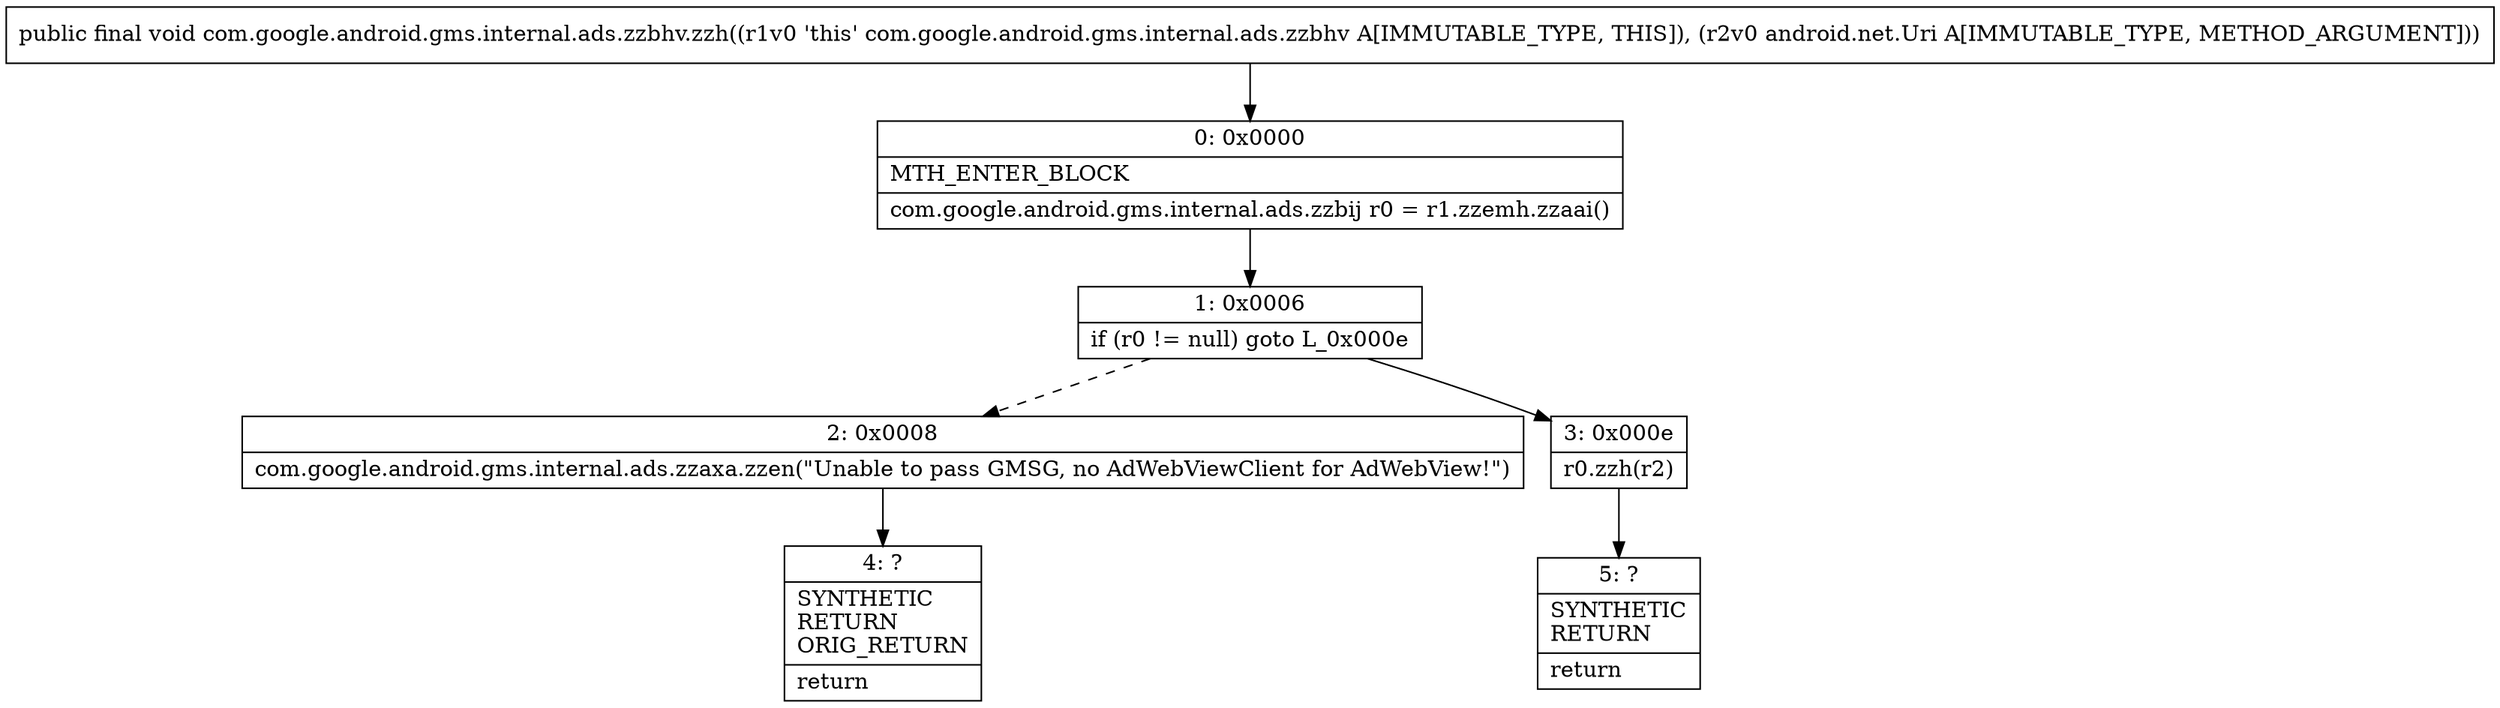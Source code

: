 digraph "CFG forcom.google.android.gms.internal.ads.zzbhv.zzh(Landroid\/net\/Uri;)V" {
Node_0 [shape=record,label="{0\:\ 0x0000|MTH_ENTER_BLOCK\l|com.google.android.gms.internal.ads.zzbij r0 = r1.zzemh.zzaai()\l}"];
Node_1 [shape=record,label="{1\:\ 0x0006|if (r0 != null) goto L_0x000e\l}"];
Node_2 [shape=record,label="{2\:\ 0x0008|com.google.android.gms.internal.ads.zzaxa.zzen(\"Unable to pass GMSG, no AdWebViewClient for AdWebView!\")\l}"];
Node_3 [shape=record,label="{3\:\ 0x000e|r0.zzh(r2)\l}"];
Node_4 [shape=record,label="{4\:\ ?|SYNTHETIC\lRETURN\lORIG_RETURN\l|return\l}"];
Node_5 [shape=record,label="{5\:\ ?|SYNTHETIC\lRETURN\l|return\l}"];
MethodNode[shape=record,label="{public final void com.google.android.gms.internal.ads.zzbhv.zzh((r1v0 'this' com.google.android.gms.internal.ads.zzbhv A[IMMUTABLE_TYPE, THIS]), (r2v0 android.net.Uri A[IMMUTABLE_TYPE, METHOD_ARGUMENT])) }"];
MethodNode -> Node_0;
Node_0 -> Node_1;
Node_1 -> Node_2[style=dashed];
Node_1 -> Node_3;
Node_2 -> Node_4;
Node_3 -> Node_5;
}

